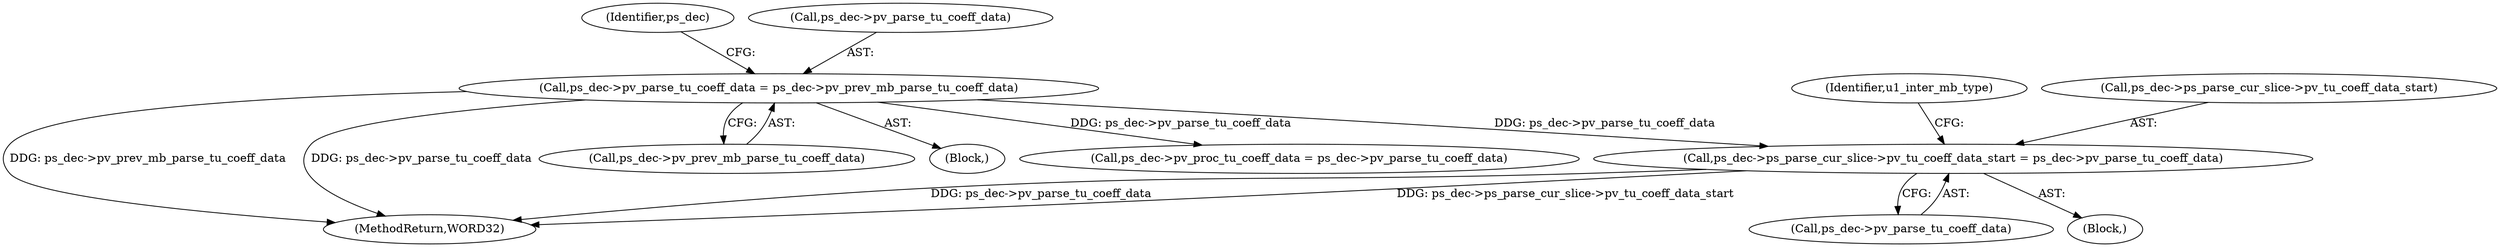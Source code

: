 digraph "0_Android_cc676ebd95247646e67907ccab150fb77a847335_0@pointer" {
"1000896" [label="(Call,ps_dec->ps_parse_cur_slice->pv_tu_coeff_data_start = ps_dec->pv_parse_tu_coeff_data)"];
"1000580" [label="(Call,ps_dec->pv_parse_tu_coeff_data = ps_dec->pv_prev_mb_parse_tu_coeff_data)"];
"1000514" [label="(Block,)"];
"1000580" [label="(Call,ps_dec->pv_parse_tu_coeff_data = ps_dec->pv_prev_mb_parse_tu_coeff_data)"];
"1000915" [label="(Identifier,u1_inter_mb_type)"];
"1000907" [label="(Call,ps_dec->pv_proc_tu_coeff_data = ps_dec->pv_parse_tu_coeff_data)"];
"1000589" [label="(Identifier,ps_dec)"];
"1000895" [label="(Block,)"];
"1000581" [label="(Call,ps_dec->pv_parse_tu_coeff_data)"];
"1000897" [label="(Call,ps_dec->ps_parse_cur_slice->pv_tu_coeff_data_start)"];
"1001350" [label="(MethodReturn,WORD32)"];
"1000584" [label="(Call,ps_dec->pv_prev_mb_parse_tu_coeff_data)"];
"1000902" [label="(Call,ps_dec->pv_parse_tu_coeff_data)"];
"1000896" [label="(Call,ps_dec->ps_parse_cur_slice->pv_tu_coeff_data_start = ps_dec->pv_parse_tu_coeff_data)"];
"1000896" -> "1000895"  [label="AST: "];
"1000896" -> "1000902"  [label="CFG: "];
"1000897" -> "1000896"  [label="AST: "];
"1000902" -> "1000896"  [label="AST: "];
"1000915" -> "1000896"  [label="CFG: "];
"1000896" -> "1001350"  [label="DDG: ps_dec->ps_parse_cur_slice->pv_tu_coeff_data_start"];
"1000896" -> "1001350"  [label="DDG: ps_dec->pv_parse_tu_coeff_data"];
"1000580" -> "1000896"  [label="DDG: ps_dec->pv_parse_tu_coeff_data"];
"1000580" -> "1000514"  [label="AST: "];
"1000580" -> "1000584"  [label="CFG: "];
"1000581" -> "1000580"  [label="AST: "];
"1000584" -> "1000580"  [label="AST: "];
"1000589" -> "1000580"  [label="CFG: "];
"1000580" -> "1001350"  [label="DDG: ps_dec->pv_prev_mb_parse_tu_coeff_data"];
"1000580" -> "1001350"  [label="DDG: ps_dec->pv_parse_tu_coeff_data"];
"1000580" -> "1000907"  [label="DDG: ps_dec->pv_parse_tu_coeff_data"];
}
